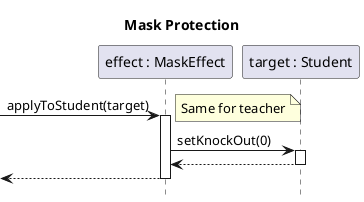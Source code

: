 @startuml effect-mask-apply

title Mask Protection
hide footbox

participant "effect : MaskEffect" as effect
participant "target : Student" as target

[-> effect ++: applyToStudent(target)
note right: Same for teacher
	effect -> target ++: setKnockOut(0)
	return
return

@enduml
